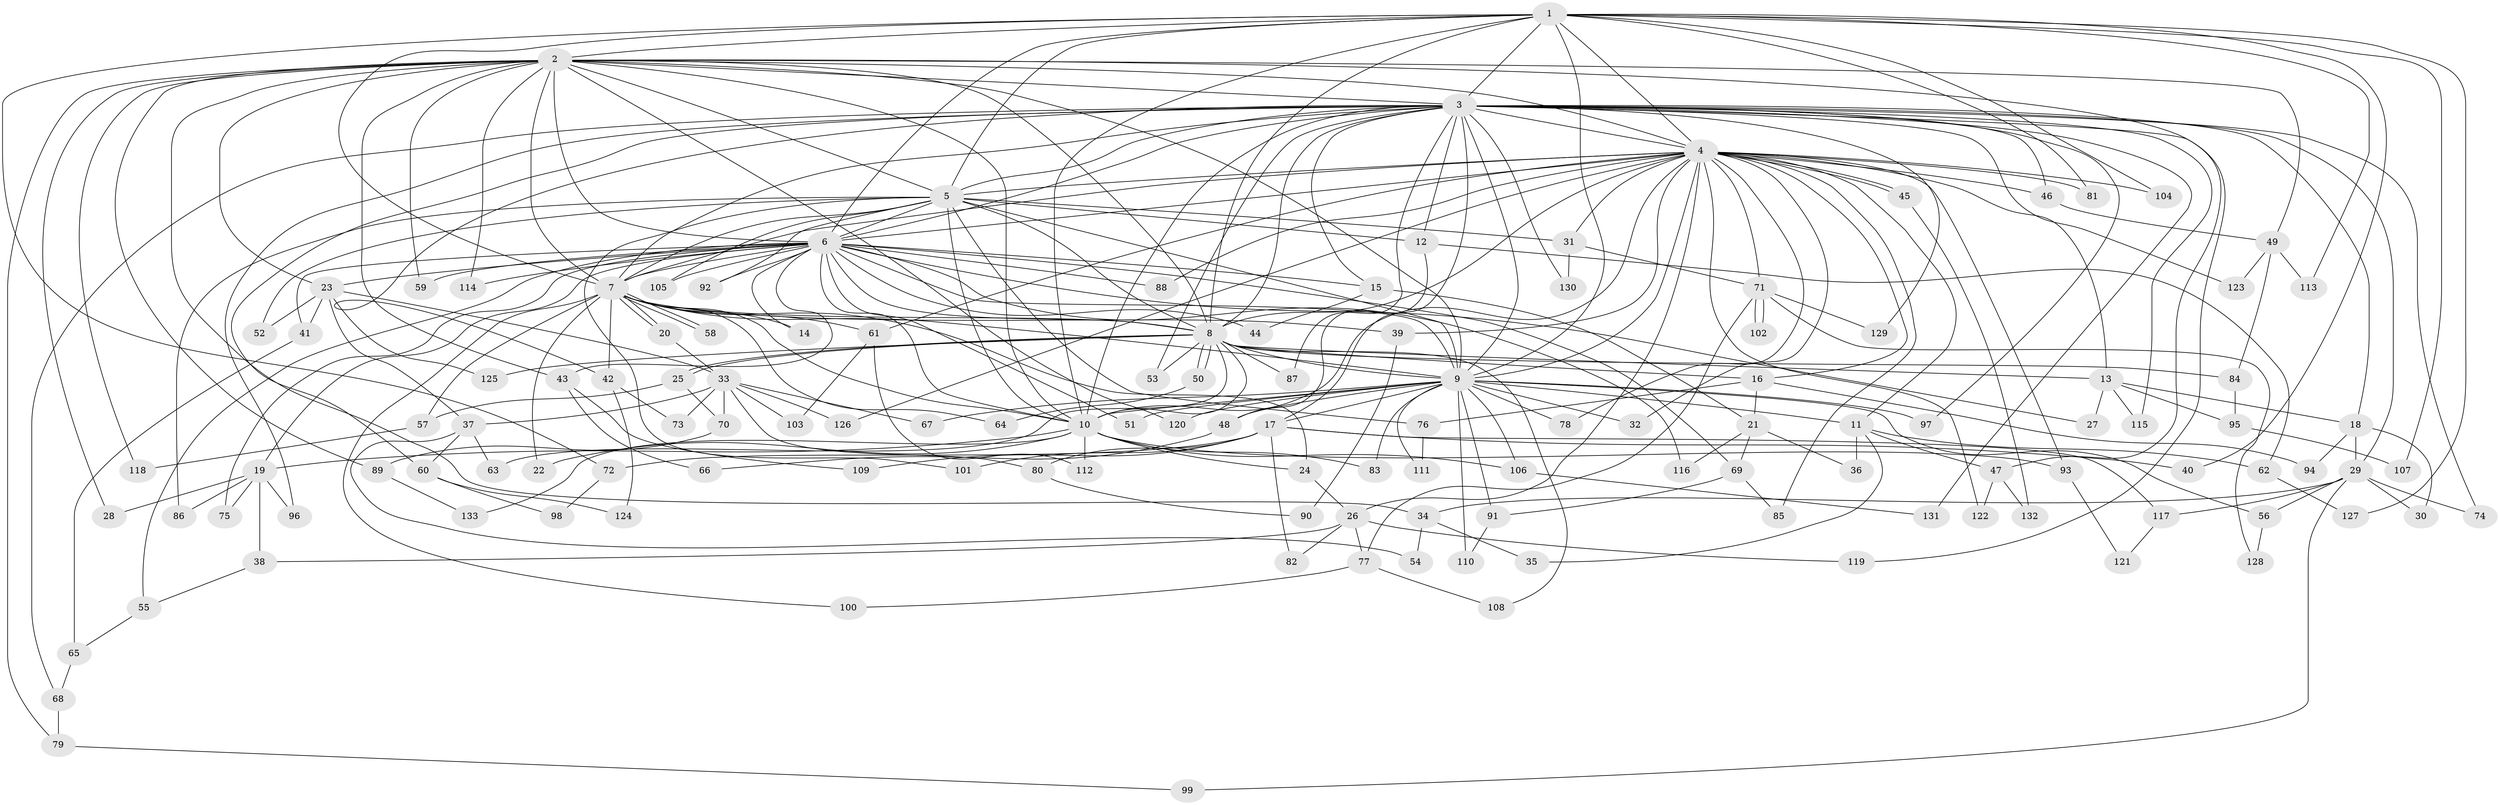 // Generated by graph-tools (version 1.1) at 2025/49/03/09/25 03:49:37]
// undirected, 133 vertices, 291 edges
graph export_dot {
graph [start="1"]
  node [color=gray90,style=filled];
  1;
  2;
  3;
  4;
  5;
  6;
  7;
  8;
  9;
  10;
  11;
  12;
  13;
  14;
  15;
  16;
  17;
  18;
  19;
  20;
  21;
  22;
  23;
  24;
  25;
  26;
  27;
  28;
  29;
  30;
  31;
  32;
  33;
  34;
  35;
  36;
  37;
  38;
  39;
  40;
  41;
  42;
  43;
  44;
  45;
  46;
  47;
  48;
  49;
  50;
  51;
  52;
  53;
  54;
  55;
  56;
  57;
  58;
  59;
  60;
  61;
  62;
  63;
  64;
  65;
  66;
  67;
  68;
  69;
  70;
  71;
  72;
  73;
  74;
  75;
  76;
  77;
  78;
  79;
  80;
  81;
  82;
  83;
  84;
  85;
  86;
  87;
  88;
  89;
  90;
  91;
  92;
  93;
  94;
  95;
  96;
  97;
  98;
  99;
  100;
  101;
  102;
  103;
  104;
  105;
  106;
  107;
  108;
  109;
  110;
  111;
  112;
  113;
  114;
  115;
  116;
  117;
  118;
  119;
  120;
  121;
  122;
  123;
  124;
  125;
  126;
  127;
  128;
  129;
  130;
  131;
  132;
  133;
  1 -- 2;
  1 -- 3;
  1 -- 4;
  1 -- 5;
  1 -- 6;
  1 -- 7;
  1 -- 8;
  1 -- 9;
  1 -- 10;
  1 -- 40;
  1 -- 72;
  1 -- 81;
  1 -- 104;
  1 -- 107;
  1 -- 113;
  1 -- 127;
  2 -- 3;
  2 -- 4;
  2 -- 5;
  2 -- 6;
  2 -- 7;
  2 -- 8;
  2 -- 9;
  2 -- 10;
  2 -- 23;
  2 -- 28;
  2 -- 34;
  2 -- 43;
  2 -- 47;
  2 -- 49;
  2 -- 59;
  2 -- 79;
  2 -- 89;
  2 -- 114;
  2 -- 118;
  2 -- 120;
  3 -- 4;
  3 -- 5;
  3 -- 6;
  3 -- 7;
  3 -- 8;
  3 -- 9;
  3 -- 10;
  3 -- 12;
  3 -- 15;
  3 -- 17;
  3 -- 18;
  3 -- 29;
  3 -- 42;
  3 -- 46;
  3 -- 53;
  3 -- 60;
  3 -- 68;
  3 -- 74;
  3 -- 87;
  3 -- 96;
  3 -- 97;
  3 -- 115;
  3 -- 119;
  3 -- 123;
  3 -- 129;
  3 -- 130;
  3 -- 131;
  4 -- 5;
  4 -- 6;
  4 -- 7;
  4 -- 8;
  4 -- 9;
  4 -- 10;
  4 -- 11;
  4 -- 13;
  4 -- 16;
  4 -- 26;
  4 -- 31;
  4 -- 32;
  4 -- 39;
  4 -- 45;
  4 -- 45;
  4 -- 46;
  4 -- 61;
  4 -- 71;
  4 -- 78;
  4 -- 81;
  4 -- 85;
  4 -- 88;
  4 -- 93;
  4 -- 104;
  4 -- 122;
  4 -- 126;
  5 -- 6;
  5 -- 7;
  5 -- 8;
  5 -- 9;
  5 -- 10;
  5 -- 12;
  5 -- 31;
  5 -- 52;
  5 -- 76;
  5 -- 86;
  5 -- 92;
  5 -- 101;
  5 -- 105;
  6 -- 7;
  6 -- 8;
  6 -- 9;
  6 -- 10;
  6 -- 14;
  6 -- 15;
  6 -- 19;
  6 -- 23;
  6 -- 27;
  6 -- 41;
  6 -- 43;
  6 -- 44;
  6 -- 51;
  6 -- 55;
  6 -- 59;
  6 -- 69;
  6 -- 75;
  6 -- 88;
  6 -- 92;
  6 -- 105;
  6 -- 114;
  6 -- 116;
  7 -- 8;
  7 -- 9;
  7 -- 10;
  7 -- 14;
  7 -- 20;
  7 -- 20;
  7 -- 22;
  7 -- 24;
  7 -- 39;
  7 -- 42;
  7 -- 57;
  7 -- 58;
  7 -- 58;
  7 -- 61;
  7 -- 64;
  7 -- 100;
  8 -- 9;
  8 -- 10;
  8 -- 13;
  8 -- 16;
  8 -- 25;
  8 -- 25;
  8 -- 50;
  8 -- 50;
  8 -- 53;
  8 -- 63;
  8 -- 84;
  8 -- 87;
  8 -- 108;
  8 -- 125;
  9 -- 10;
  9 -- 11;
  9 -- 17;
  9 -- 32;
  9 -- 48;
  9 -- 51;
  9 -- 56;
  9 -- 67;
  9 -- 78;
  9 -- 83;
  9 -- 91;
  9 -- 97;
  9 -- 106;
  9 -- 110;
  9 -- 111;
  9 -- 120;
  10 -- 19;
  10 -- 22;
  10 -- 24;
  10 -- 83;
  10 -- 93;
  10 -- 106;
  10 -- 112;
  10 -- 133;
  11 -- 35;
  11 -- 36;
  11 -- 47;
  11 -- 62;
  12 -- 48;
  12 -- 62;
  13 -- 18;
  13 -- 27;
  13 -- 95;
  13 -- 115;
  15 -- 21;
  15 -- 44;
  16 -- 21;
  16 -- 76;
  16 -- 94;
  17 -- 40;
  17 -- 72;
  17 -- 80;
  17 -- 82;
  17 -- 101;
  17 -- 109;
  17 -- 117;
  18 -- 29;
  18 -- 30;
  18 -- 94;
  19 -- 28;
  19 -- 38;
  19 -- 75;
  19 -- 86;
  19 -- 96;
  20 -- 33;
  21 -- 36;
  21 -- 69;
  21 -- 116;
  23 -- 33;
  23 -- 37;
  23 -- 41;
  23 -- 52;
  23 -- 125;
  24 -- 26;
  25 -- 57;
  25 -- 70;
  26 -- 38;
  26 -- 77;
  26 -- 82;
  26 -- 119;
  29 -- 30;
  29 -- 34;
  29 -- 56;
  29 -- 74;
  29 -- 99;
  29 -- 117;
  31 -- 71;
  31 -- 130;
  33 -- 37;
  33 -- 67;
  33 -- 70;
  33 -- 73;
  33 -- 80;
  33 -- 103;
  33 -- 126;
  34 -- 35;
  34 -- 54;
  37 -- 54;
  37 -- 60;
  37 -- 63;
  38 -- 55;
  39 -- 90;
  41 -- 65;
  42 -- 73;
  42 -- 124;
  43 -- 66;
  43 -- 109;
  45 -- 132;
  46 -- 49;
  47 -- 122;
  47 -- 132;
  48 -- 66;
  49 -- 84;
  49 -- 113;
  49 -- 123;
  50 -- 64;
  55 -- 65;
  56 -- 128;
  57 -- 118;
  60 -- 98;
  60 -- 124;
  61 -- 103;
  61 -- 112;
  62 -- 127;
  65 -- 68;
  68 -- 79;
  69 -- 85;
  69 -- 91;
  70 -- 89;
  71 -- 77;
  71 -- 102;
  71 -- 102;
  71 -- 128;
  71 -- 129;
  72 -- 98;
  76 -- 111;
  77 -- 100;
  77 -- 108;
  79 -- 99;
  80 -- 90;
  84 -- 95;
  89 -- 133;
  91 -- 110;
  93 -- 121;
  95 -- 107;
  106 -- 131;
  117 -- 121;
}
